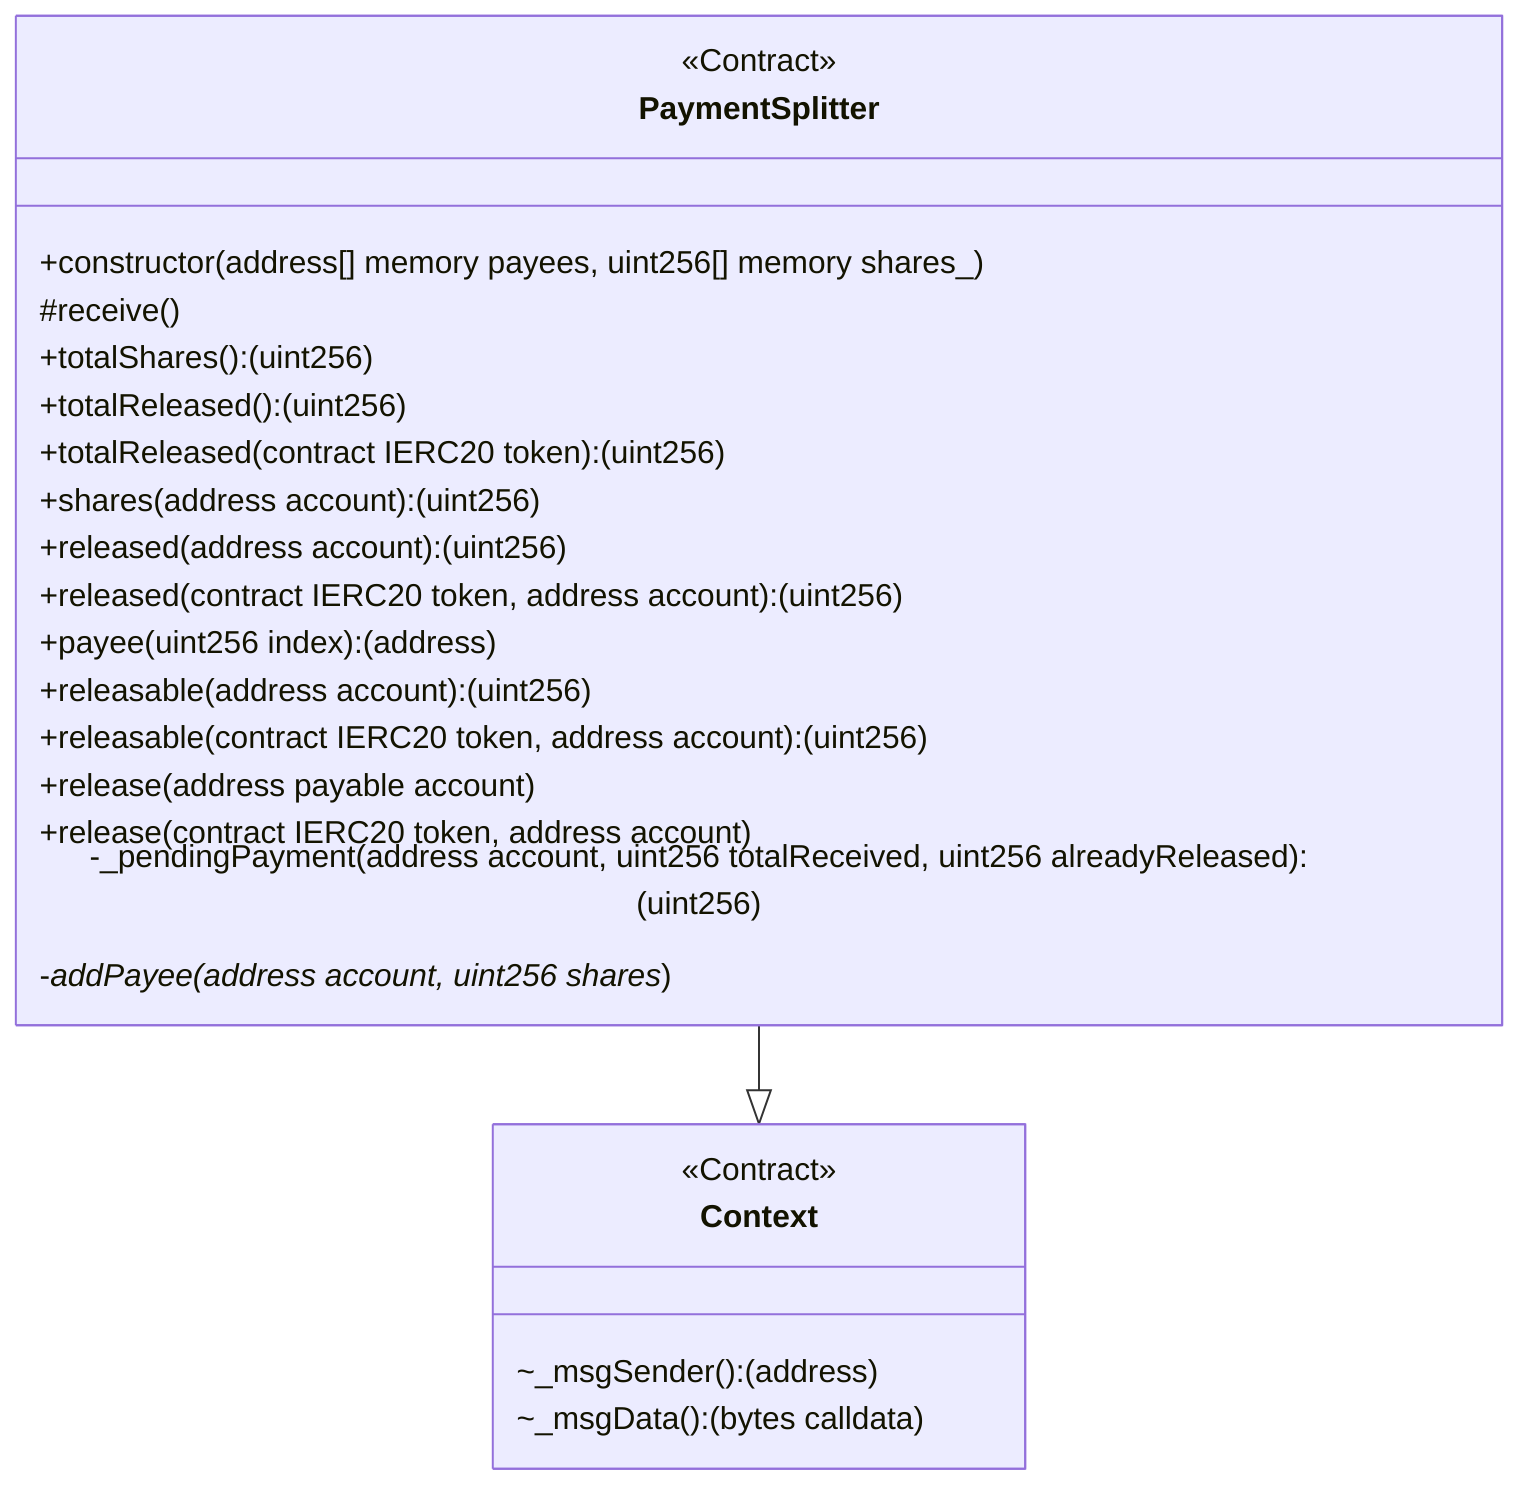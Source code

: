classDiagram
  %% 1471:7100:0
  class PaymentSplitter {
    <<Contract>>
    +constructor(address[] memory payees, uint256[] memory shares_)
    #receive()
    +totalShares(): (uint256)
    +totalReleased(): (uint256)
    +totalReleased(contract IERC20 token): (uint256)
    +shares(address account): (uint256)
    +released(address account): (uint256)
    +released(contract IERC20 token, address account): (uint256)
    +payee(uint256 index): (address)
    +releasable(address account): (uint256)
    +releasable(contract IERC20 token, address account): (uint256)
    +release(address payable account)
    +release(contract IERC20 token, address account)
    -_pendingPayment(address account, uint256 totalReceived, uint256 alreadyReleased): (uint256)
    -_addPayee(address account, uint256 shares_)
  }
  
  PaymentSplitter --|> Context
  
  %% 608:235:5
  class Context {
    <<Contract>>
    ~_msgSender(): (address)
    ~_msgData(): (bytes calldata)
  }